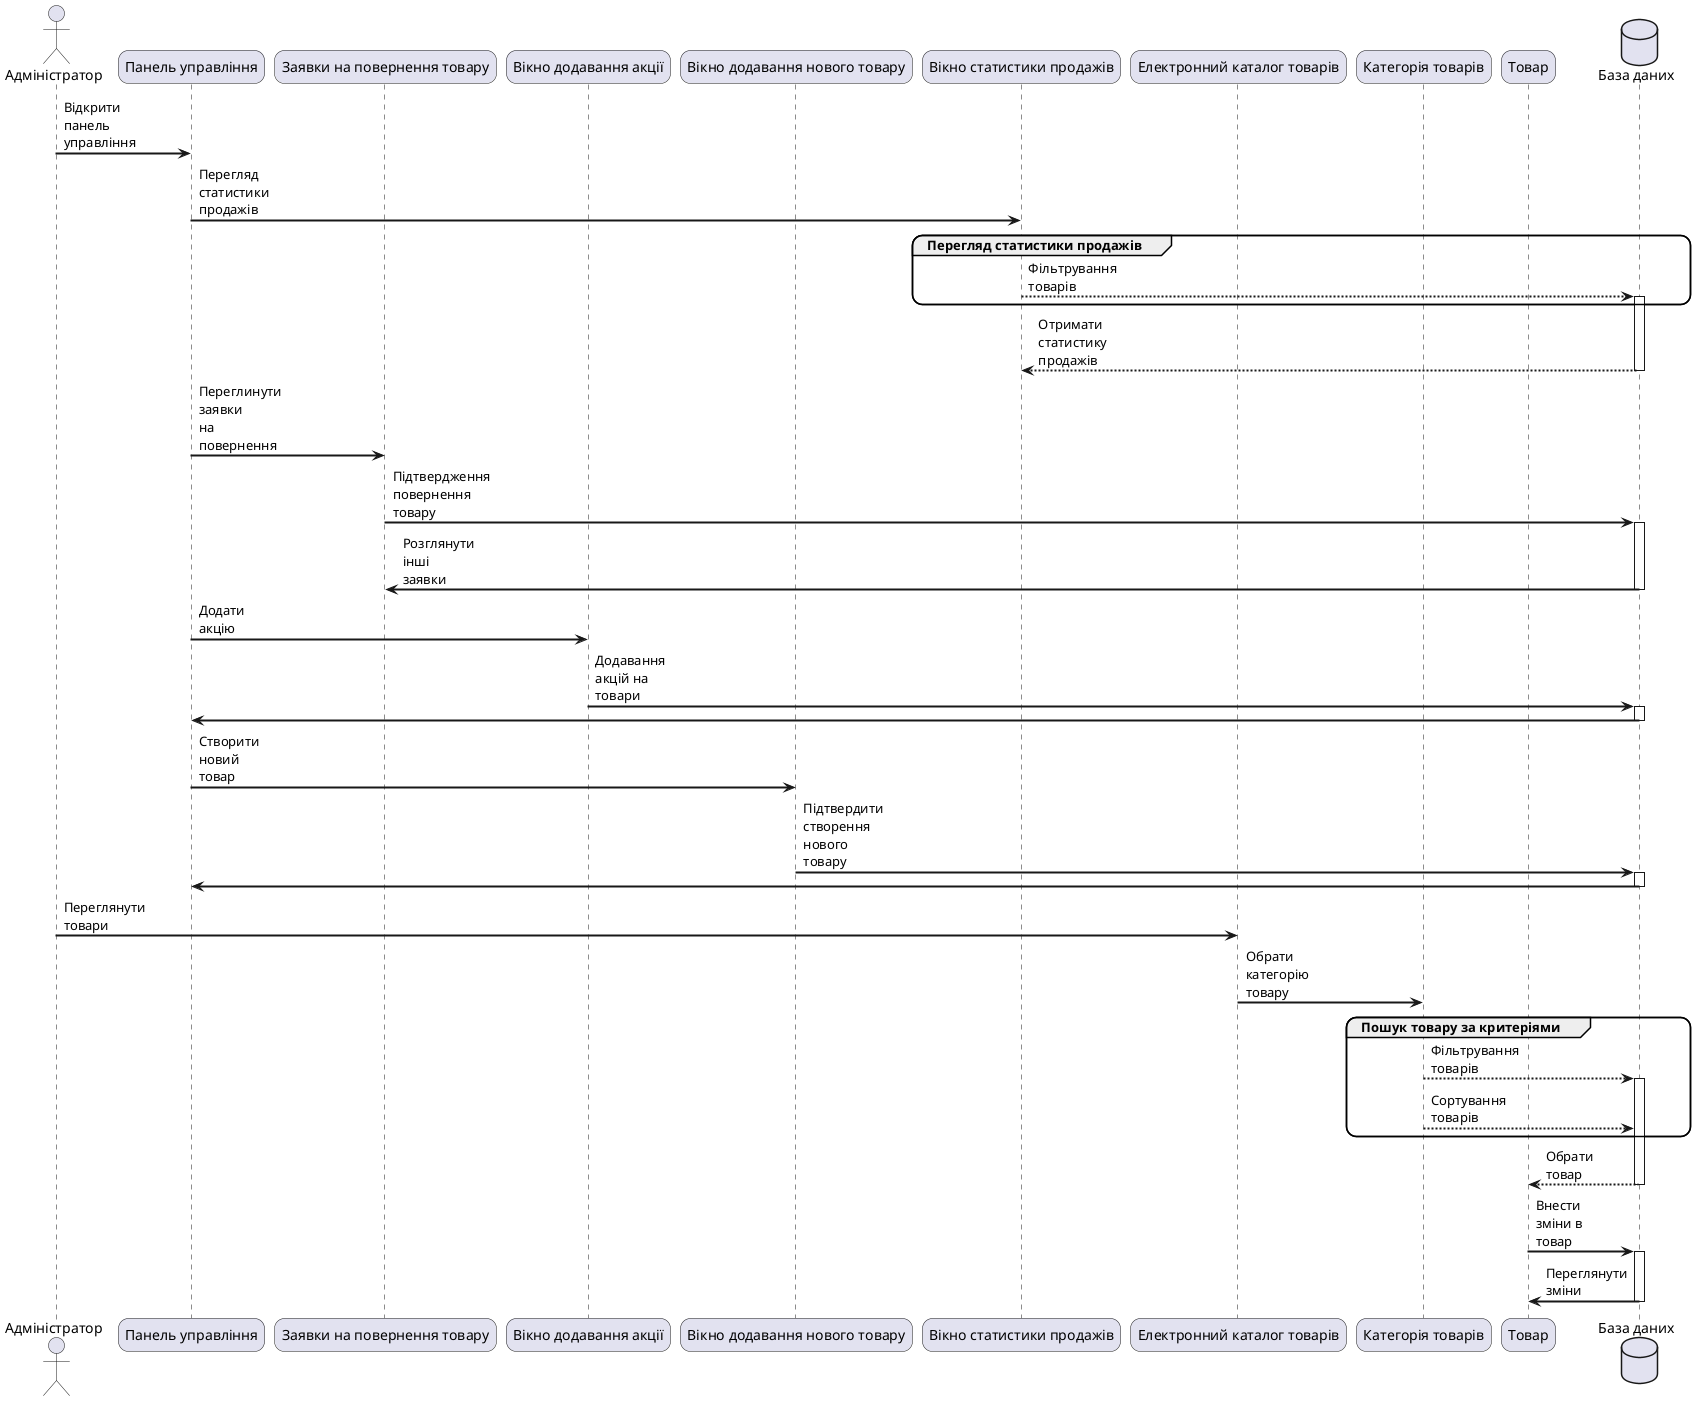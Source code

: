 @startuml
skinparam sequenceArrowThickness 2
skinparam roundcorner 20
skinparam maxmessagesize 60


actor Адміністратор as Admin
participant "Панель управління" as Admin_panel
participant "Заявки на повернення товару" as Accept_refund
participant "Вікно додавання акції" as Sale
participant "Вікно додавання нового товару" as New_product
participant "Вікно статистики продажів" as Stat
participant "Електронний каталог товарів" as Catalogue
participant "Категорія товарів" as Category
participant "Товар" as Product

database "База даних" as Db

Admin -> Admin_panel: Відкрити панель управління
Admin_panel -> Stat: Перегляд статистики продажів
group Перегляд статистики продажів

    Stat --> Db: Фільтрування товарів
    activate Db
end
Db --> Stat: Отримати статистику продажів
deactivate Db

Admin_panel -> Accept_refund: Переглинути заявки на повернення
Accept_refund -> Db: Підтвердження повернення товару
activate Db
Db -> Accept_refund: Розглянути інші заявки
deactivate Db

Admin_panel -> Sale: Додати акцію
Sale -> Db: Додавання акцій на товари
activate Db
Db -> Admin_panel
deactivate Db

Admin_panel -> New_product: Створити новий товар
New_product -> Db: Підтвердити створення нового товару
activate Db
Db -> Admin_panel
deactivate Db



Admin-> Catalogue: Переглянути товари
Catalogue -> Category: Обрати категорію товару

group Пошук товару за критеріями

    Category --> Db: Фільтрування товарів
    activate Db
    Category --> Db: Сортування товарів
end

Db --> Product: Обрати товар
deactivate Db

Product -> Db: Внести зміни в товар
activate Db
Db -> Product: Переглянути зміни
deactivate Db
@enduml